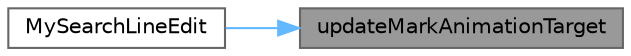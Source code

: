 digraph "updateMarkAnimationTarget"
{
 // LATEX_PDF_SIZE
  bgcolor="transparent";
  edge [fontname=Helvetica,fontsize=10,labelfontname=Helvetica,labelfontsize=10];
  node [fontname=Helvetica,fontsize=10,shape=box,height=0.2,width=0.4];
  rankdir="RL";
  Node1 [id="Node000001",label="updateMarkAnimationTarget",height=0.2,width=0.4,color="gray40", fillcolor="grey60", style="filled", fontcolor="black",tooltip=" "];
  Node1 -> Node2 [id="edge1_Node000001_Node000002",dir="back",color="steelblue1",style="solid",tooltip=" "];
  Node2 [id="Node000002",label="MySearchLineEdit",height=0.2,width=0.4,color="grey40", fillcolor="white", style="filled",URL="$class_my_search_line_edit.html#ab5080d3863379b58461217d6651429d2",tooltip="构造函数，初始化搜索输入框"];
}
